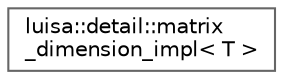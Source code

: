 digraph "类继承关系图"
{
 // LATEX_PDF_SIZE
  bgcolor="transparent";
  edge [fontname=Helvetica,fontsize=10,labelfontname=Helvetica,labelfontsize=10];
  node [fontname=Helvetica,fontsize=10,shape=box,height=0.2,width=0.4];
  rankdir="LR";
  Node0 [id="Node000000",label="luisa::detail::matrix\l_dimension_impl\< T \>",height=0.2,width=0.4,color="grey40", fillcolor="white", style="filled",URL="$structluisa_1_1detail_1_1matrix__dimension__impl.html",tooltip=" "];
}
